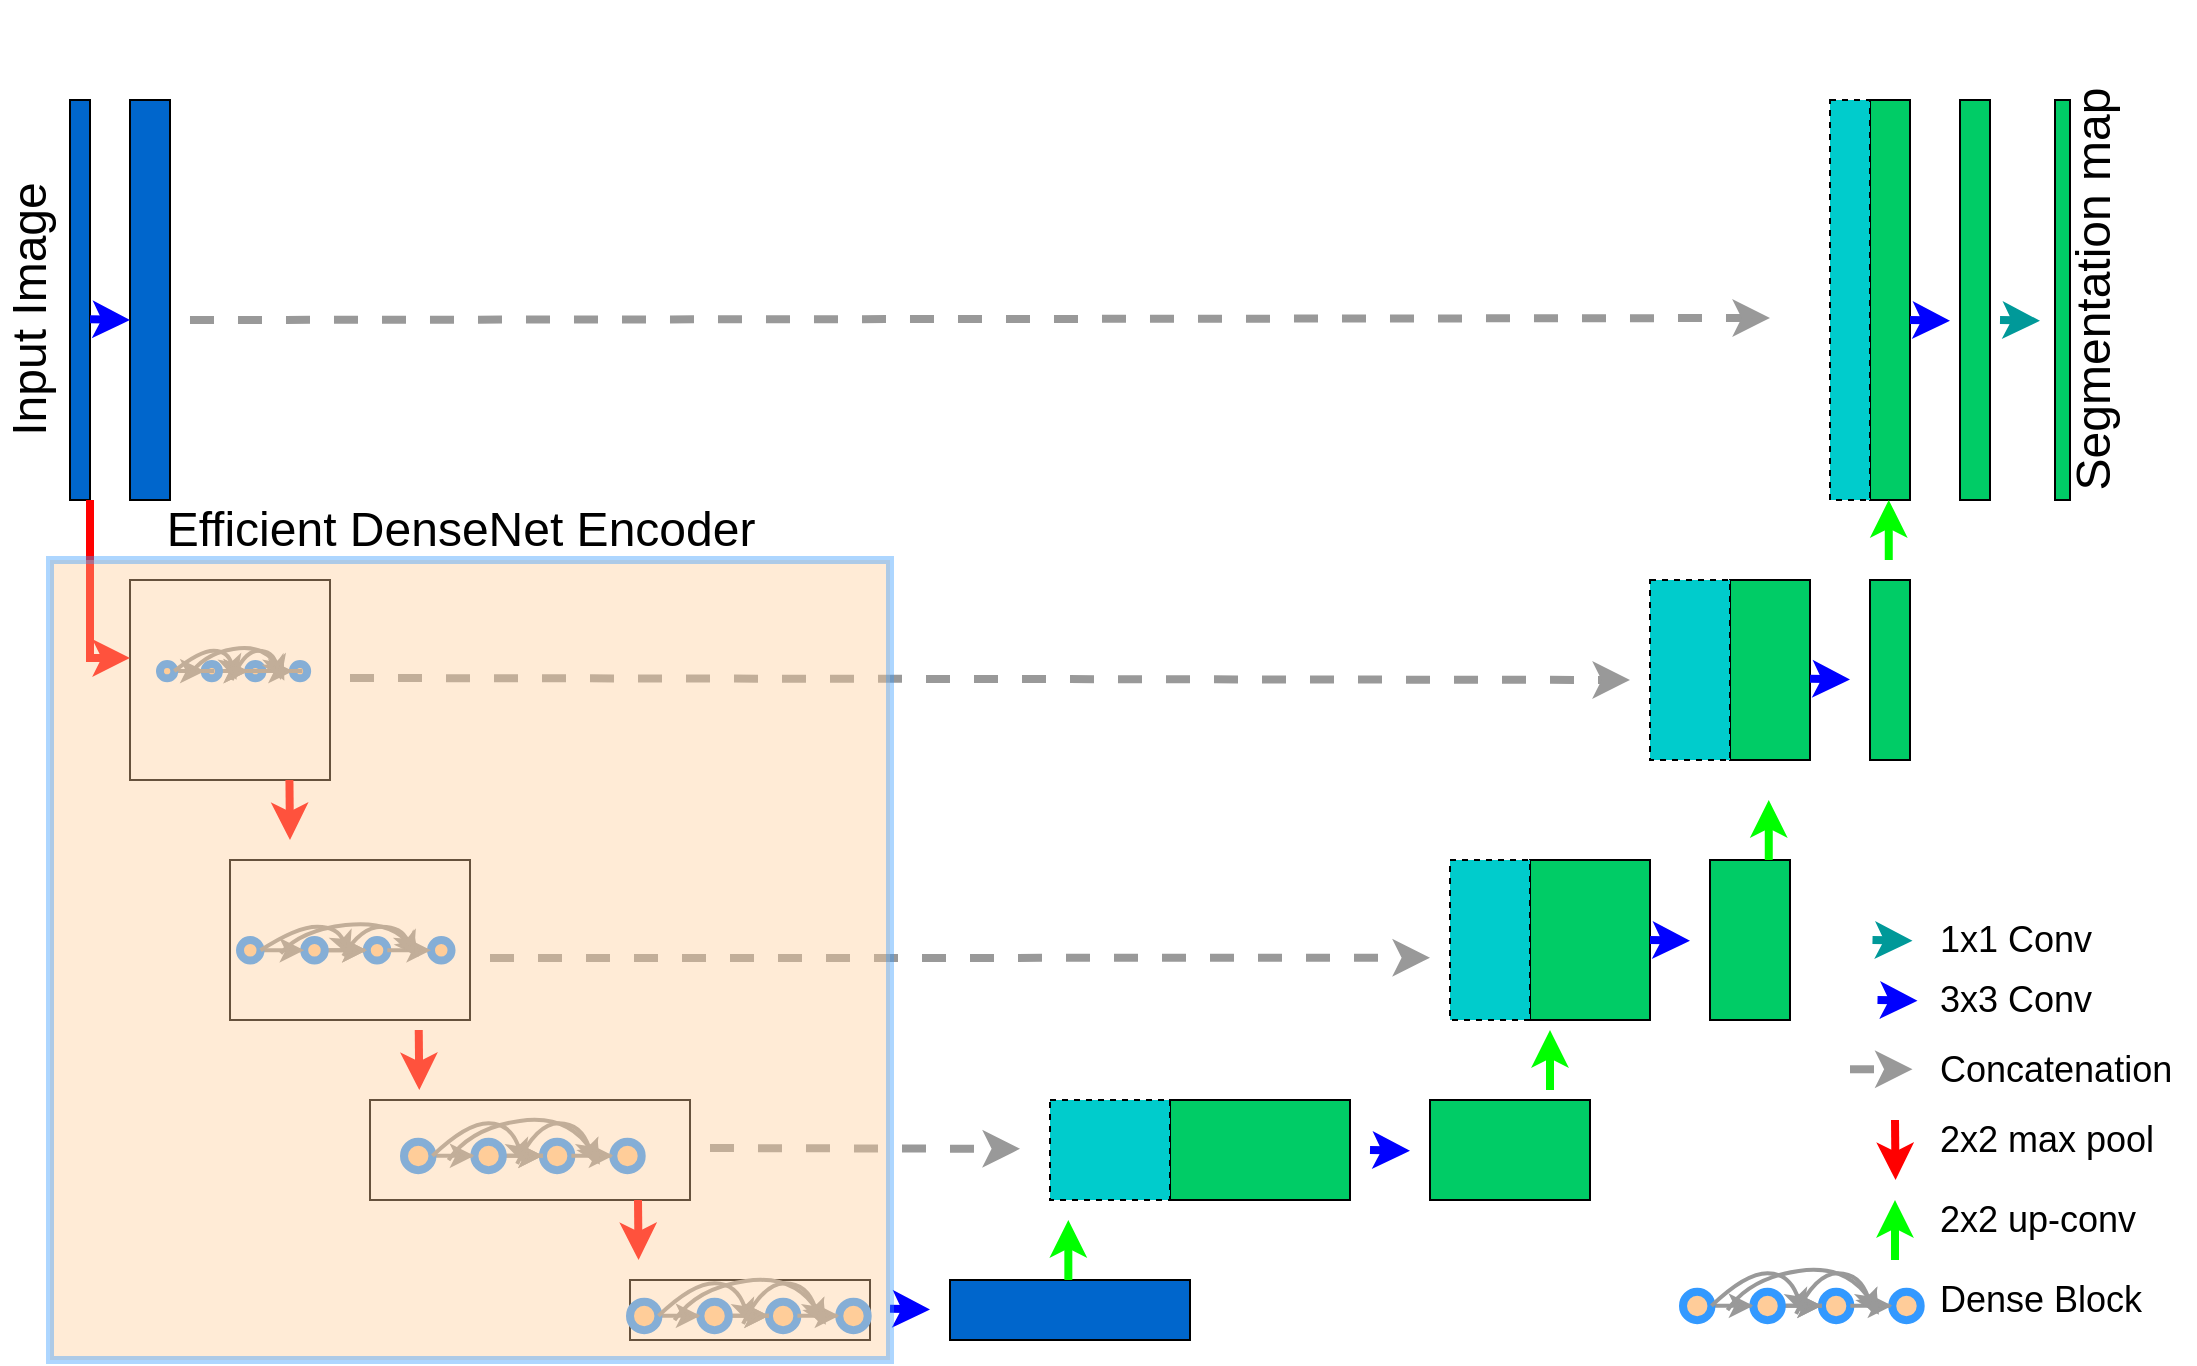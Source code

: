 <mxfile version="20.2.5" type="github"><diagram id="FYNhYHmv1s_CumY7zgUR" name="Page-1"><mxGraphModel dx="1022" dy="616" grid="1" gridSize="10" guides="1" tooltips="1" connect="1" arrows="1" fold="1" page="1" pageScale="1" pageWidth="850" pageHeight="1100" math="0" shadow="0"><root><mxCell id="0"/><mxCell id="1" parent="0"/><mxCell id="4mGMMcV-dmcy6XdPtMPO-14" value="" style="group" parent="1" vertex="1" connectable="0"><mxGeometry x="105" y="100" width="1097.5" height="680" as="geometry"/></mxCell><mxCell id="ulKWUaOaeuFDGbGcjOlc-2" value="" style="verticalLabelPosition=bottom;verticalAlign=top;html=1;shape=mxgraph.basic.rect;fillColor2=none;strokeWidth=1;size=20;indent=5;fillColor=#0066CC;" parent="4mGMMcV-dmcy6XdPtMPO-14" vertex="1"><mxGeometry x="35" y="50" width="10" height="200" as="geometry"/></mxCell><mxCell id="ulKWUaOaeuFDGbGcjOlc-3" value="" style="verticalLabelPosition=bottom;verticalAlign=top;html=1;shape=mxgraph.basic.rect;fillColor2=none;strokeWidth=1;size=20;indent=5;fillColor=#0066CC;" parent="4mGMMcV-dmcy6XdPtMPO-14" vertex="1"><mxGeometry x="65" y="50" width="20" height="200" as="geometry"/></mxCell><mxCell id="ulKWUaOaeuFDGbGcjOlc-5" value="" style="verticalLabelPosition=bottom;verticalAlign=top;html=1;shape=mxgraph.basic.rect;fillColor2=none;strokeWidth=1;size=20;indent=5;fillColor=none;" parent="4mGMMcV-dmcy6XdPtMPO-14" vertex="1"><mxGeometry x="65" y="290" width="100" height="100" as="geometry"/></mxCell><mxCell id="ulKWUaOaeuFDGbGcjOlc-7" value="" style="verticalLabelPosition=bottom;verticalAlign=top;html=1;shape=mxgraph.basic.rect;fillColor2=none;strokeWidth=1;size=20;indent=5;fillColor=none;" parent="4mGMMcV-dmcy6XdPtMPO-14" vertex="1"><mxGeometry x="115" y="430" width="120" height="80" as="geometry"/></mxCell><mxCell id="ulKWUaOaeuFDGbGcjOlc-10" value="" style="verticalLabelPosition=bottom;verticalAlign=top;html=1;shape=mxgraph.basic.rect;fillColor2=none;strokeWidth=1;size=20;indent=5;fillColor=none;" parent="4mGMMcV-dmcy6XdPtMPO-14" vertex="1"><mxGeometry x="185" y="550" width="160" height="50" as="geometry"/></mxCell><mxCell id="ulKWUaOaeuFDGbGcjOlc-14" value="" style="verticalLabelPosition=bottom;verticalAlign=top;html=1;shape=mxgraph.basic.rect;fillColor2=none;strokeWidth=1;size=20;indent=5;fillColor=none;" parent="4mGMMcV-dmcy6XdPtMPO-14" vertex="1"><mxGeometry x="315" y="640" width="120" height="30" as="geometry"/></mxCell><mxCell id="ulKWUaOaeuFDGbGcjOlc-15" value="" style="verticalLabelPosition=bottom;verticalAlign=top;html=1;shape=mxgraph.basic.rect;fillColor2=none;strokeWidth=1;size=20;indent=5;fillColor=#0066CC;" parent="4mGMMcV-dmcy6XdPtMPO-14" vertex="1"><mxGeometry x="475" y="640" width="120" height="30" as="geometry"/></mxCell><mxCell id="ulKWUaOaeuFDGbGcjOlc-16" value="" style="verticalLabelPosition=bottom;verticalAlign=top;html=1;shape=mxgraph.basic.rect;fillColor2=none;strokeWidth=1;size=20;indent=5;fillColor=#00CC66;" parent="4mGMMcV-dmcy6XdPtMPO-14" vertex="1"><mxGeometry x="585" y="550" width="90" height="50" as="geometry"/></mxCell><mxCell id="ulKWUaOaeuFDGbGcjOlc-17" value="" style="verticalLabelPosition=bottom;verticalAlign=top;html=1;shape=mxgraph.basic.rect;fillColor2=none;strokeWidth=1;size=20;indent=5;fillColor=#00CC66;" parent="4mGMMcV-dmcy6XdPtMPO-14" vertex="1"><mxGeometry x="715" y="550" width="80" height="50" as="geometry"/></mxCell><mxCell id="ulKWUaOaeuFDGbGcjOlc-18" value="" style="verticalLabelPosition=bottom;verticalAlign=top;html=1;shape=mxgraph.basic.rect;fillColor2=none;strokeWidth=1;size=20;indent=5;fillColor=#00CCCC;dashed=1;" parent="4mGMMcV-dmcy6XdPtMPO-14" vertex="1"><mxGeometry x="525" y="550" width="60" height="50" as="geometry"/></mxCell><mxCell id="ulKWUaOaeuFDGbGcjOlc-20" value="" style="verticalLabelPosition=bottom;verticalAlign=top;html=1;shape=mxgraph.basic.rect;fillColor2=none;strokeWidth=1;size=20;indent=5;fillColor=#00CC66;" parent="4mGMMcV-dmcy6XdPtMPO-14" vertex="1"><mxGeometry x="765" y="430" width="60" height="80" as="geometry"/></mxCell><mxCell id="ulKWUaOaeuFDGbGcjOlc-22" value="" style="verticalLabelPosition=bottom;verticalAlign=top;html=1;shape=mxgraph.basic.rect;fillColor2=none;strokeWidth=1;size=20;indent=5;fillColor=#00CC66;" parent="4mGMMcV-dmcy6XdPtMPO-14" vertex="1"><mxGeometry x="855" y="430" width="40" height="80" as="geometry"/></mxCell><mxCell id="ulKWUaOaeuFDGbGcjOlc-23" value="" style="verticalLabelPosition=bottom;verticalAlign=top;html=1;shape=mxgraph.basic.rect;fillColor2=none;strokeWidth=1;size=20;indent=5;fillColor=#00CCCC;dashed=1;" parent="4mGMMcV-dmcy6XdPtMPO-14" vertex="1"><mxGeometry x="725" y="430" width="40" height="80" as="geometry"/></mxCell><mxCell id="ulKWUaOaeuFDGbGcjOlc-24" value="" style="verticalLabelPosition=bottom;verticalAlign=top;html=1;shape=mxgraph.basic.rect;fillColor2=none;strokeWidth=1;size=20;indent=5;fillColor=#00CC66;" parent="4mGMMcV-dmcy6XdPtMPO-14" vertex="1"><mxGeometry x="865" y="290" width="40" height="90" as="geometry"/></mxCell><mxCell id="ulKWUaOaeuFDGbGcjOlc-26" value="" style="verticalLabelPosition=bottom;verticalAlign=top;html=1;shape=mxgraph.basic.rect;fillColor2=none;strokeWidth=1;size=20;indent=5;fillColor=#00CCCC;dashed=1;" parent="4mGMMcV-dmcy6XdPtMPO-14" vertex="1"><mxGeometry x="825" y="290" width="40" height="90" as="geometry"/></mxCell><mxCell id="ulKWUaOaeuFDGbGcjOlc-27" value="" style="verticalLabelPosition=bottom;verticalAlign=top;html=1;shape=mxgraph.basic.rect;fillColor2=none;strokeWidth=1;size=20;indent=5;fillColor=#00CC66;" parent="4mGMMcV-dmcy6XdPtMPO-14" vertex="1"><mxGeometry x="935" y="290" width="20" height="90" as="geometry"/></mxCell><mxCell id="ulKWUaOaeuFDGbGcjOlc-28" value="" style="verticalLabelPosition=bottom;verticalAlign=top;html=1;shape=mxgraph.basic.rect;fillColor2=none;strokeWidth=1;size=20;indent=5;fillColor=#00CC66;" parent="4mGMMcV-dmcy6XdPtMPO-14" vertex="1"><mxGeometry x="935" y="50" width="20" height="200" as="geometry"/></mxCell><mxCell id="ulKWUaOaeuFDGbGcjOlc-29" value="" style="verticalLabelPosition=bottom;verticalAlign=top;html=1;shape=mxgraph.basic.rect;fillColor2=none;strokeWidth=1;size=20;indent=5;fillColor=#00CC66;" parent="4mGMMcV-dmcy6XdPtMPO-14" vertex="1"><mxGeometry x="980" y="50" width="15" height="200" as="geometry"/></mxCell><mxCell id="ulKWUaOaeuFDGbGcjOlc-30" value="" style="verticalLabelPosition=bottom;verticalAlign=top;html=1;shape=mxgraph.basic.rect;fillColor2=none;strokeWidth=1;size=20;indent=5;fillColor=#00CCCC;dashed=1;" parent="4mGMMcV-dmcy6XdPtMPO-14" vertex="1"><mxGeometry x="915" y="50" width="20" height="200" as="geometry"/></mxCell><mxCell id="ulKWUaOaeuFDGbGcjOlc-40" value="" style="endArrow=classic;html=1;rounded=0;strokeWidth=4;strokeColor=#999999;dashed=1;" parent="4mGMMcV-dmcy6XdPtMPO-14" edge="1"><mxGeometry width="50" height="50" relative="1" as="geometry"><mxPoint x="355" y="574" as="sourcePoint"/><mxPoint x="510" y="574.44" as="targetPoint"/></mxGeometry></mxCell><mxCell id="ulKWUaOaeuFDGbGcjOlc-41" value="" style="endArrow=classic;html=1;rounded=0;strokeWidth=4;strokeColor=#999999;dashed=1;" parent="4mGMMcV-dmcy6XdPtMPO-14" edge="1"><mxGeometry width="50" height="50" relative="1" as="geometry"><mxPoint x="245" y="479" as="sourcePoint"/><mxPoint x="715" y="478.89" as="targetPoint"/></mxGeometry></mxCell><mxCell id="ulKWUaOaeuFDGbGcjOlc-42" value="" style="endArrow=classic;html=1;rounded=0;strokeWidth=4;strokeColor=#999999;dashed=1;startArrow=none;" parent="4mGMMcV-dmcy6XdPtMPO-14" edge="1"><mxGeometry width="50" height="50" relative="1" as="geometry"><mxPoint x="175" y="339" as="sourcePoint"/><mxPoint x="815" y="340" as="targetPoint"/></mxGeometry></mxCell><mxCell id="ulKWUaOaeuFDGbGcjOlc-43" value="" style="endArrow=classic;html=1;rounded=0;strokeWidth=4;strokeColor=#999999;dashed=1;startArrow=none;" parent="4mGMMcV-dmcy6XdPtMPO-14" edge="1"><mxGeometry width="50" height="50" relative="1" as="geometry"><mxPoint x="95" y="160" as="sourcePoint"/><mxPoint x="885" y="159" as="targetPoint"/></mxGeometry></mxCell><mxCell id="ulKWUaOaeuFDGbGcjOlc-53" value="" style="endArrow=classic;html=1;rounded=0;strokeColor=#0000FF;strokeWidth=4;" parent="4mGMMcV-dmcy6XdPtMPO-14" edge="1"><mxGeometry width="50" height="50" relative="1" as="geometry"><mxPoint x="45" y="159.58" as="sourcePoint"/><mxPoint x="65" y="160.0" as="targetPoint"/></mxGeometry></mxCell><mxCell id="ulKWUaOaeuFDGbGcjOlc-56" value="" style="endArrow=classic;html=1;rounded=0;strokeColor=#0000FF;strokeWidth=4;" parent="4mGMMcV-dmcy6XdPtMPO-14" edge="1"><mxGeometry width="50" height="50" relative="1" as="geometry"><mxPoint x="445" y="654.38" as="sourcePoint"/><mxPoint x="465" y="654.8" as="targetPoint"/></mxGeometry></mxCell><mxCell id="ulKWUaOaeuFDGbGcjOlc-57" value="" style="endArrow=classic;html=1;rounded=0;strokeColor=#0000FF;strokeWidth=4;" parent="4mGMMcV-dmcy6XdPtMPO-14" edge="1"><mxGeometry width="50" height="50" relative="1" as="geometry"><mxPoint x="685.0" y="575.0" as="sourcePoint"/><mxPoint x="705.0" y="575.42" as="targetPoint"/></mxGeometry></mxCell><mxCell id="ulKWUaOaeuFDGbGcjOlc-61" value="" style="endArrow=classic;html=1;rounded=0;strokeColor=#0000FF;strokeWidth=4;" parent="4mGMMcV-dmcy6XdPtMPO-14" edge="1"><mxGeometry width="50" height="50" relative="1" as="geometry"><mxPoint x="825" y="470" as="sourcePoint"/><mxPoint x="845" y="470.42" as="targetPoint"/></mxGeometry></mxCell><mxCell id="ulKWUaOaeuFDGbGcjOlc-63" value="" style="endArrow=classic;html=1;rounded=0;strokeColor=#0000FF;strokeWidth=4;" parent="4mGMMcV-dmcy6XdPtMPO-14" edge="1"><mxGeometry width="50" height="50" relative="1" as="geometry"><mxPoint x="905" y="339.38" as="sourcePoint"/><mxPoint x="925" y="339.8" as="targetPoint"/></mxGeometry></mxCell><mxCell id="ulKWUaOaeuFDGbGcjOlc-64" value="" style="endArrow=classic;html=1;rounded=0;strokeColor=#0000FF;strokeWidth=4;" parent="4mGMMcV-dmcy6XdPtMPO-14" edge="1"><mxGeometry width="50" height="50" relative="1" as="geometry"><mxPoint x="955" y="160" as="sourcePoint"/><mxPoint x="975" y="160.42" as="targetPoint"/></mxGeometry></mxCell><mxCell id="ulKWUaOaeuFDGbGcjOlc-66" value="" style="endArrow=classic;html=1;rounded=0;strokeColor=#009999;strokeWidth=4;" parent="4mGMMcV-dmcy6XdPtMPO-14" edge="1"><mxGeometry width="50" height="50" relative="1" as="geometry"><mxPoint x="1000" y="160" as="sourcePoint"/><mxPoint x="1020" y="160.42" as="targetPoint"/></mxGeometry></mxCell><mxCell id="ulKWUaOaeuFDGbGcjOlc-68" value="" style="endArrow=classic;html=1;rounded=0;strokeColor=#FF0000;strokeWidth=4;" parent="4mGMMcV-dmcy6XdPtMPO-14" edge="1"><mxGeometry width="50" height="50" relative="1" as="geometry"><mxPoint x="45" y="250" as="sourcePoint"/><mxPoint x="65" y="329" as="targetPoint"/><Array as="points"><mxPoint x="45" y="329"/></Array></mxGeometry></mxCell><mxCell id="ulKWUaOaeuFDGbGcjOlc-69" value="" style="endArrow=classic;html=1;rounded=0;strokeColor=#FF0000;strokeWidth=4;" parent="4mGMMcV-dmcy6XdPtMPO-14" edge="1"><mxGeometry width="50" height="50" relative="1" as="geometry"><mxPoint x="144.72" y="390" as="sourcePoint"/><mxPoint x="145" y="420" as="targetPoint"/></mxGeometry></mxCell><mxCell id="ulKWUaOaeuFDGbGcjOlc-70" value="" style="endArrow=classic;html=1;rounded=0;strokeColor=#FF0000;strokeWidth=4;" parent="4mGMMcV-dmcy6XdPtMPO-14" edge="1"><mxGeometry width="50" height="50" relative="1" as="geometry"><mxPoint x="209.37" y="515" as="sourcePoint"/><mxPoint x="209.65" y="545" as="targetPoint"/></mxGeometry></mxCell><mxCell id="ulKWUaOaeuFDGbGcjOlc-71" value="" style="endArrow=classic;html=1;rounded=0;strokeColor=#00FF00;strokeWidth=4;" parent="4mGMMcV-dmcy6XdPtMPO-14" edge="1"><mxGeometry width="50" height="50" relative="1" as="geometry"><mxPoint x="775" y="545" as="sourcePoint"/><mxPoint x="775" y="515" as="targetPoint"/></mxGeometry></mxCell><mxCell id="ulKWUaOaeuFDGbGcjOlc-72" value="" style="endArrow=classic;html=1;rounded=0;strokeColor=#00FF00;strokeWidth=4;" parent="4mGMMcV-dmcy6XdPtMPO-14" edge="1"><mxGeometry width="50" height="50" relative="1" as="geometry"><mxPoint x="884.38" y="430" as="sourcePoint"/><mxPoint x="884.38" y="400" as="targetPoint"/></mxGeometry></mxCell><mxCell id="ulKWUaOaeuFDGbGcjOlc-73" value="" style="endArrow=classic;html=1;rounded=0;strokeColor=#00FF00;strokeWidth=4;" parent="4mGMMcV-dmcy6XdPtMPO-14" edge="1"><mxGeometry width="50" height="50" relative="1" as="geometry"><mxPoint x="944.38" y="280" as="sourcePoint"/><mxPoint x="944.38" y="250" as="targetPoint"/></mxGeometry></mxCell><mxCell id="ulKWUaOaeuFDGbGcjOlc-81" value="" style="endArrow=classic;html=1;rounded=0;strokeColor=#FF0000;strokeWidth=4;" parent="4mGMMcV-dmcy6XdPtMPO-14" edge="1"><mxGeometry width="50" height="50" relative="1" as="geometry"><mxPoint x="319.0" y="600" as="sourcePoint"/><mxPoint x="319.28" y="630" as="targetPoint"/></mxGeometry></mxCell><mxCell id="ulKWUaOaeuFDGbGcjOlc-82" value="" style="endArrow=classic;html=1;rounded=0;strokeColor=#00FF00;strokeWidth=4;" parent="4mGMMcV-dmcy6XdPtMPO-14" edge="1"><mxGeometry width="50" height="50" relative="1" as="geometry"><mxPoint x="534.17" y="640" as="sourcePoint"/><mxPoint x="534.17" y="610" as="targetPoint"/></mxGeometry></mxCell><mxCell id="ulKWUaOaeuFDGbGcjOlc-85" value="" style="endArrow=classic;html=1;rounded=0;strokeColor=#FF0000;strokeWidth=4;" parent="4mGMMcV-dmcy6XdPtMPO-14" edge="1"><mxGeometry width="50" height="50" relative="1" as="geometry"><mxPoint x="947.5" y="560" as="sourcePoint"/><mxPoint x="947.78" y="590" as="targetPoint"/></mxGeometry></mxCell><mxCell id="ulKWUaOaeuFDGbGcjOlc-86" value="" style="endArrow=classic;html=1;rounded=0;strokeColor=#00FF00;strokeWidth=4;" parent="4mGMMcV-dmcy6XdPtMPO-14" edge="1"><mxGeometry width="50" height="50" relative="1" as="geometry"><mxPoint x="947.5" y="630" as="sourcePoint"/><mxPoint x="947.5" y="600" as="targetPoint"/></mxGeometry></mxCell><mxCell id="ulKWUaOaeuFDGbGcjOlc-90" value="2x2 max pool" style="text;html=1;resizable=0;autosize=1;align=left;verticalAlign=middle;points=[];fillColor=none;strokeColor=none;rounded=0;dashed=1;fontSize=18;" parent="4mGMMcV-dmcy6XdPtMPO-14" vertex="1"><mxGeometry x="967.5" y="555" width="120" height="30" as="geometry"/></mxCell><mxCell id="ulKWUaOaeuFDGbGcjOlc-91" value="2x2 up-conv" style="text;html=1;resizable=0;autosize=1;align=left;verticalAlign=middle;points=[];fillColor=none;strokeColor=none;rounded=0;dashed=1;fontSize=18;" parent="4mGMMcV-dmcy6XdPtMPO-14" vertex="1"><mxGeometry x="967.5" y="595" width="110" height="30" as="geometry"/></mxCell><mxCell id="ulKWUaOaeuFDGbGcjOlc-92" value="Dense Block" style="text;html=1;resizable=0;autosize=1;align=left;verticalAlign=middle;points=[];fillColor=none;strokeColor=none;rounded=0;dashed=1;fontSize=18;" parent="4mGMMcV-dmcy6XdPtMPO-14" vertex="1"><mxGeometry x="967.5" y="635" width="120" height="30" as="geometry"/></mxCell><mxCell id="BSFl4g9KpCTnuzUvrlPb-4" value="" style="verticalLabelPosition=bottom;verticalAlign=top;html=1;shape=mxgraph.basic.rect;fillColor2=none;strokeWidth=1;size=20;indent=5;fillColor=#00CC66;" parent="4mGMMcV-dmcy6XdPtMPO-14" vertex="1"><mxGeometry x="1027.5" y="50" width="7.5" height="200" as="geometry"/></mxCell><mxCell id="BSFl4g9KpCTnuzUvrlPb-20" value="" style="endArrow=classic;html=1;rounded=0;strokeWidth=4;strokeColor=#999999;dashed=1;" parent="4mGMMcV-dmcy6XdPtMPO-14" edge="1"><mxGeometry width="50" height="50" relative="1" as="geometry"><mxPoint x="925" y="534.64" as="sourcePoint"/><mxPoint x="956.25" y="534.64" as="targetPoint"/></mxGeometry></mxCell><mxCell id="BSFl4g9KpCTnuzUvrlPb-21" value="Concatenation" style="text;html=1;resizable=0;autosize=1;align=left;verticalAlign=middle;points=[];fillColor=none;strokeColor=none;rounded=0;dashed=1;fontSize=18;" parent="4mGMMcV-dmcy6XdPtMPO-14" vertex="1"><mxGeometry x="967.5" y="520" width="130" height="30" as="geometry"/></mxCell><mxCell id="4mGMMcV-dmcy6XdPtMPO-5" value="&lt;font color=&quot;#000000&quot;&gt;Efficient DenseNet Encoder&lt;/font&gt;" style="text;html=1;align=center;verticalAlign=middle;resizable=0;points=[];autosize=1;strokeColor=none;fillColor=none;fontSize=24;fontColor=#FFFFFF;" parent="4mGMMcV-dmcy6XdPtMPO-14" vertex="1"><mxGeometry x="75" y="250" width="310" height="30" as="geometry"/></mxCell><mxCell id="4mGMMcV-dmcy6XdPtMPO-6" value="&lt;font color=&quot;#000000&quot;&gt;Input Image&lt;/font&gt;" style="text;html=1;align=center;verticalAlign=middle;resizable=0;points=[];autosize=1;strokeColor=none;fillColor=none;fontSize=24;fontColor=#FFFFFF;rotation=-90;" parent="4mGMMcV-dmcy6XdPtMPO-14" vertex="1"><mxGeometry x="-55" y="140" width="140" height="30" as="geometry"/></mxCell><mxCell id="4mGMMcV-dmcy6XdPtMPO-8" value="&lt;font color=&quot;#000000&quot;&gt;Segmentation map&lt;/font&gt;" style="text;html=1;align=center;verticalAlign=middle;resizable=0;points=[];autosize=1;strokeColor=none;fillColor=none;fontSize=24;fontColor=#FFFFFF;rotation=-90;" parent="4mGMMcV-dmcy6XdPtMPO-14" vertex="1"><mxGeometry x="936.99" y="130" width="220" height="30" as="geometry"/></mxCell><mxCell id="4mGMMcV-dmcy6XdPtMPO-10" value="" style="endArrow=classic;html=1;rounded=0;strokeColor=#0000FF;strokeWidth=4;" parent="4mGMMcV-dmcy6XdPtMPO-14" edge="1"><mxGeometry width="50" height="50" relative="1" as="geometry"><mxPoint x="938.75" y="500" as="sourcePoint"/><mxPoint x="958.75" y="500.42" as="targetPoint"/></mxGeometry></mxCell><mxCell id="4mGMMcV-dmcy6XdPtMPO-11" value="" style="endArrow=classic;html=1;rounded=0;strokeColor=#009999;strokeWidth=4;" parent="4mGMMcV-dmcy6XdPtMPO-14" edge="1"><mxGeometry width="50" height="50" relative="1" as="geometry"><mxPoint x="936.25" y="470" as="sourcePoint"/><mxPoint x="956.25" y="470.42" as="targetPoint"/></mxGeometry></mxCell><mxCell id="4mGMMcV-dmcy6XdPtMPO-12" value="3x3 Conv" style="text;html=1;resizable=0;autosize=1;align=left;verticalAlign=middle;points=[];fillColor=none;strokeColor=none;rounded=0;dashed=1;fontSize=18;" parent="4mGMMcV-dmcy6XdPtMPO-14" vertex="1"><mxGeometry x="967.5" y="485" width="90" height="30" as="geometry"/></mxCell><mxCell id="4mGMMcV-dmcy6XdPtMPO-13" value="1x1 Conv" style="text;html=1;resizable=0;autosize=1;align=left;verticalAlign=middle;points=[];fillColor=none;strokeColor=none;rounded=0;dashed=1;fontSize=18;" parent="4mGMMcV-dmcy6XdPtMPO-14" vertex="1"><mxGeometry x="967.5" y="455" width="90" height="30" as="geometry"/></mxCell><mxCell id="4mGMMcV-dmcy6XdPtMPO-32" value="" style="group" parent="4mGMMcV-dmcy6XdPtMPO-14" vertex="1" connectable="0"><mxGeometry x="315" y="637" width="126" height="36" as="geometry"/></mxCell><mxCell id="4mGMMcV-dmcy6XdPtMPO-33" value="" style="ellipse;whiteSpace=wrap;html=1;aspect=fixed;fontSize=24;fontColor=#000000;strokeColor=#3399FF;strokeWidth=4;fillColor=#FFCC99;" parent="4mGMMcV-dmcy6XdPtMPO-32" vertex="1"><mxGeometry x="69.456" y="13.846" width="14.219" height="14.219" as="geometry"/></mxCell><mxCell id="4mGMMcV-dmcy6XdPtMPO-34" value="" style="ellipse;whiteSpace=wrap;html=1;aspect=fixed;fontSize=24;fontColor=#000000;strokeColor=#3399FF;strokeWidth=4;fillColor=#FFCC99;" parent="4mGMMcV-dmcy6XdPtMPO-32" vertex="1"><mxGeometry x="104.629" y="13.846" width="14.219" height="14.219" as="geometry"/></mxCell><mxCell id="4mGMMcV-dmcy6XdPtMPO-35" value="" style="edgeStyle=orthogonalEdgeStyle;rounded=0;orthogonalLoop=1;jettySize=auto;html=1;fontSize=24;fontColor=#000000;strokeColor=#999999;strokeWidth=2;" parent="4mGMMcV-dmcy6XdPtMPO-32" source="4mGMMcV-dmcy6XdPtMPO-33" target="4mGMMcV-dmcy6XdPtMPO-34" edge="1"><mxGeometry relative="1" as="geometry"/></mxCell><mxCell id="4mGMMcV-dmcy6XdPtMPO-36" value="" style="edgeStyle=orthogonalEdgeStyle;rounded=0;orthogonalLoop=1;jettySize=auto;html=1;fontSize=24;fontColor=#000000;strokeColor=#999999;strokeWidth=2;" parent="4mGMMcV-dmcy6XdPtMPO-32" source="4mGMMcV-dmcy6XdPtMPO-38" target="4mGMMcV-dmcy6XdPtMPO-33" edge="1"><mxGeometry relative="1" as="geometry"/></mxCell><mxCell id="4mGMMcV-dmcy6XdPtMPO-37" value="" style="edgeStyle=orthogonalEdgeStyle;rounded=0;orthogonalLoop=1;jettySize=auto;html=1;fontSize=24;fontColor=#000000;strokeColor=#999999;strokeWidth=2;" parent="4mGMMcV-dmcy6XdPtMPO-32" source="4mGMMcV-dmcy6XdPtMPO-38" target="4mGMMcV-dmcy6XdPtMPO-33" edge="1"><mxGeometry relative="1" as="geometry"/></mxCell><mxCell id="4mGMMcV-dmcy6XdPtMPO-38" value="" style="ellipse;whiteSpace=wrap;html=1;aspect=fixed;fontSize=24;fontColor=#000000;strokeColor=#3399FF;strokeWidth=4;fillColor=#FFCC99;" parent="4mGMMcV-dmcy6XdPtMPO-32" vertex="1"><mxGeometry x="35.173" y="13.846" width="14.219" height="14.219" as="geometry"/></mxCell><mxCell id="4mGMMcV-dmcy6XdPtMPO-39" value="" style="edgeStyle=orthogonalEdgeStyle;rounded=0;orthogonalLoop=1;jettySize=auto;html=1;fontSize=24;fontColor=#000000;strokeColor=#999999;strokeWidth=2;" parent="4mGMMcV-dmcy6XdPtMPO-32" source="4mGMMcV-dmcy6XdPtMPO-40" target="4mGMMcV-dmcy6XdPtMPO-38" edge="1"><mxGeometry relative="1" as="geometry"/></mxCell><mxCell id="4mGMMcV-dmcy6XdPtMPO-40" value="" style="ellipse;whiteSpace=wrap;html=1;aspect=fixed;fontSize=24;fontColor=#000000;strokeColor=#3399FF;strokeWidth=4;fillColor=#FFCC99;" parent="4mGMMcV-dmcy6XdPtMPO-32" vertex="1"><mxGeometry y="13.846" width="14.219" height="14.219" as="geometry"/></mxCell><mxCell id="4mGMMcV-dmcy6XdPtMPO-41" value="" style="curved=1;endArrow=classic;html=1;rounded=0;fontSize=24;fontColor=#000000;strokeColor=#999999;strokeWidth=2;exitX=1;exitY=0.5;exitDx=0;exitDy=0;" parent="4mGMMcV-dmcy6XdPtMPO-32" source="4mGMMcV-dmcy6XdPtMPO-40" edge="1"><mxGeometry width="50" height="50" relative="1" as="geometry"><mxPoint x="73.463" y="4.615" as="sourcePoint"/><mxPoint x="60.106" y="24.923" as="targetPoint"/><Array as="points"><mxPoint x="31.166" y="4.615"/><mxPoint x="53.428" y="4.615"/></Array></mxGeometry></mxCell><mxCell id="4mGMMcV-dmcy6XdPtMPO-42" value="" style="curved=1;endArrow=classic;html=1;rounded=0;fontSize=24;fontColor=#000000;strokeColor=#999999;strokeWidth=2;" parent="4mGMMcV-dmcy6XdPtMPO-32" edge="1"><mxGeometry width="50" height="50" relative="1" as="geometry"><mxPoint x="22.261" y="23.077" as="sourcePoint"/><mxPoint x="97.951" y="25.385" as="targetPoint"/><Array as="points"><mxPoint x="33.392" y="6.923"/><mxPoint x="82.367"/></Array></mxGeometry></mxCell><mxCell id="4mGMMcV-dmcy6XdPtMPO-43" value="" style="curved=1;endArrow=classic;html=1;rounded=0;fontSize=24;fontColor=#000000;strokeColor=#999999;strokeWidth=2;exitX=1;exitY=0.5;exitDx=0;exitDy=0;" parent="4mGMMcV-dmcy6XdPtMPO-32" edge="1"><mxGeometry width="50" height="50" relative="1" as="geometry"><mxPoint x="56.544" y="24.923" as="sourcePoint"/><mxPoint x="95.279" y="24.923" as="targetPoint"/><Array as="points"><mxPoint x="66.339" y="4.615"/><mxPoint x="88.601" y="4.615"/></Array></mxGeometry></mxCell><mxCell id="4mGMMcV-dmcy6XdPtMPO-44" value="" style="group" parent="4mGMMcV-dmcy6XdPtMPO-14" vertex="1" connectable="0"><mxGeometry x="202" y="557" width="126" height="36" as="geometry"/></mxCell><mxCell id="4mGMMcV-dmcy6XdPtMPO-45" value="" style="ellipse;whiteSpace=wrap;html=1;aspect=fixed;fontSize=24;fontColor=#000000;strokeColor=#3399FF;strokeWidth=4;fillColor=#FFCC99;" parent="4mGMMcV-dmcy6XdPtMPO-44" vertex="1"><mxGeometry x="69.456" y="13.846" width="14.219" height="14.219" as="geometry"/></mxCell><mxCell id="4mGMMcV-dmcy6XdPtMPO-46" value="" style="ellipse;whiteSpace=wrap;html=1;aspect=fixed;fontSize=24;fontColor=#000000;strokeColor=#3399FF;strokeWidth=4;fillColor=#FFCC99;" parent="4mGMMcV-dmcy6XdPtMPO-44" vertex="1"><mxGeometry x="104.629" y="13.846" width="14.219" height="14.219" as="geometry"/></mxCell><mxCell id="4mGMMcV-dmcy6XdPtMPO-47" value="" style="edgeStyle=orthogonalEdgeStyle;rounded=0;orthogonalLoop=1;jettySize=auto;html=1;fontSize=24;fontColor=#000000;strokeColor=#999999;strokeWidth=2;" parent="4mGMMcV-dmcy6XdPtMPO-44" source="4mGMMcV-dmcy6XdPtMPO-45" target="4mGMMcV-dmcy6XdPtMPO-46" edge="1"><mxGeometry relative="1" as="geometry"/></mxCell><mxCell id="4mGMMcV-dmcy6XdPtMPO-48" value="" style="edgeStyle=orthogonalEdgeStyle;rounded=0;orthogonalLoop=1;jettySize=auto;html=1;fontSize=24;fontColor=#000000;strokeColor=#999999;strokeWidth=2;" parent="4mGMMcV-dmcy6XdPtMPO-44" source="4mGMMcV-dmcy6XdPtMPO-50" target="4mGMMcV-dmcy6XdPtMPO-45" edge="1"><mxGeometry relative="1" as="geometry"/></mxCell><mxCell id="4mGMMcV-dmcy6XdPtMPO-49" value="" style="edgeStyle=orthogonalEdgeStyle;rounded=0;orthogonalLoop=1;jettySize=auto;html=1;fontSize=24;fontColor=#000000;strokeColor=#999999;strokeWidth=2;" parent="4mGMMcV-dmcy6XdPtMPO-44" source="4mGMMcV-dmcy6XdPtMPO-50" target="4mGMMcV-dmcy6XdPtMPO-45" edge="1"><mxGeometry relative="1" as="geometry"/></mxCell><mxCell id="4mGMMcV-dmcy6XdPtMPO-50" value="" style="ellipse;whiteSpace=wrap;html=1;aspect=fixed;fontSize=24;fontColor=#000000;strokeColor=#3399FF;strokeWidth=4;fillColor=#FFCC99;" parent="4mGMMcV-dmcy6XdPtMPO-44" vertex="1"><mxGeometry x="35.173" y="13.846" width="14.219" height="14.219" as="geometry"/></mxCell><mxCell id="4mGMMcV-dmcy6XdPtMPO-51" value="" style="edgeStyle=orthogonalEdgeStyle;rounded=0;orthogonalLoop=1;jettySize=auto;html=1;fontSize=24;fontColor=#000000;strokeColor=#999999;strokeWidth=2;" parent="4mGMMcV-dmcy6XdPtMPO-44" source="4mGMMcV-dmcy6XdPtMPO-52" target="4mGMMcV-dmcy6XdPtMPO-50" edge="1"><mxGeometry relative="1" as="geometry"/></mxCell><mxCell id="4mGMMcV-dmcy6XdPtMPO-52" value="" style="ellipse;whiteSpace=wrap;html=1;aspect=fixed;fontSize=24;fontColor=#000000;strokeColor=#3399FF;strokeWidth=4;fillColor=#FFCC99;" parent="4mGMMcV-dmcy6XdPtMPO-44" vertex="1"><mxGeometry y="13.846" width="14.219" height="14.219" as="geometry"/></mxCell><mxCell id="4mGMMcV-dmcy6XdPtMPO-53" value="" style="curved=1;endArrow=classic;html=1;rounded=0;fontSize=24;fontColor=#000000;strokeColor=#999999;strokeWidth=2;exitX=1;exitY=0.5;exitDx=0;exitDy=0;" parent="4mGMMcV-dmcy6XdPtMPO-44" source="4mGMMcV-dmcy6XdPtMPO-52" edge="1"><mxGeometry width="50" height="50" relative="1" as="geometry"><mxPoint x="73.463" y="4.615" as="sourcePoint"/><mxPoint x="60.106" y="24.923" as="targetPoint"/><Array as="points"><mxPoint x="31.166" y="4.615"/><mxPoint x="53.428" y="4.615"/></Array></mxGeometry></mxCell><mxCell id="4mGMMcV-dmcy6XdPtMPO-54" value="" style="curved=1;endArrow=classic;html=1;rounded=0;fontSize=24;fontColor=#000000;strokeColor=#999999;strokeWidth=2;" parent="4mGMMcV-dmcy6XdPtMPO-44" edge="1"><mxGeometry width="50" height="50" relative="1" as="geometry"><mxPoint x="22.261" y="23.077" as="sourcePoint"/><mxPoint x="97.951" y="25.385" as="targetPoint"/><Array as="points"><mxPoint x="33.392" y="6.923"/><mxPoint x="82.367"/></Array></mxGeometry></mxCell><mxCell id="4mGMMcV-dmcy6XdPtMPO-55" value="" style="curved=1;endArrow=classic;html=1;rounded=0;fontSize=24;fontColor=#000000;strokeColor=#999999;strokeWidth=2;exitX=1;exitY=0.5;exitDx=0;exitDy=0;" parent="4mGMMcV-dmcy6XdPtMPO-44" edge="1"><mxGeometry width="50" height="50" relative="1" as="geometry"><mxPoint x="56.544" y="24.923" as="sourcePoint"/><mxPoint x="95.279" y="24.923" as="targetPoint"/><Array as="points"><mxPoint x="66.339" y="4.615"/><mxPoint x="88.601" y="4.615"/></Array></mxGeometry></mxCell><mxCell id="4mGMMcV-dmcy6XdPtMPO-69" value="" style="group" parent="4mGMMcV-dmcy6XdPtMPO-14" vertex="1" connectable="0"><mxGeometry x="120" y="460" width="115" height="26" as="geometry"/></mxCell><mxCell id="4mGMMcV-dmcy6XdPtMPO-70" value="" style="ellipse;whiteSpace=wrap;html=1;aspect=fixed;fontSize=24;fontColor=#000000;strokeColor=#3399FF;strokeWidth=4;fillColor=#FFCC99;" parent="4mGMMcV-dmcy6XdPtMPO-69" vertex="1"><mxGeometry x="63.392" y="10.0" width="10.269" height="10.269" as="geometry"/></mxCell><mxCell id="4mGMMcV-dmcy6XdPtMPO-71" value="" style="ellipse;whiteSpace=wrap;html=1;aspect=fixed;fontSize=24;fontColor=#000000;strokeColor=#3399FF;strokeWidth=4;fillColor=#FFCC99;" parent="4mGMMcV-dmcy6XdPtMPO-69" vertex="1"><mxGeometry x="95.495" y="10.0" width="10.269" height="10.269" as="geometry"/></mxCell><mxCell id="4mGMMcV-dmcy6XdPtMPO-72" value="" style="edgeStyle=orthogonalEdgeStyle;rounded=0;orthogonalLoop=1;jettySize=auto;html=1;fontSize=24;fontColor=#000000;strokeColor=#999999;strokeWidth=2;" parent="4mGMMcV-dmcy6XdPtMPO-69" source="4mGMMcV-dmcy6XdPtMPO-70" target="4mGMMcV-dmcy6XdPtMPO-71" edge="1"><mxGeometry relative="1" as="geometry"/></mxCell><mxCell id="4mGMMcV-dmcy6XdPtMPO-73" value="" style="edgeStyle=orthogonalEdgeStyle;rounded=0;orthogonalLoop=1;jettySize=auto;html=1;fontSize=24;fontColor=#000000;strokeColor=#999999;strokeWidth=2;" parent="4mGMMcV-dmcy6XdPtMPO-69" source="4mGMMcV-dmcy6XdPtMPO-75" target="4mGMMcV-dmcy6XdPtMPO-70" edge="1"><mxGeometry relative="1" as="geometry"/></mxCell><mxCell id="4mGMMcV-dmcy6XdPtMPO-74" value="" style="edgeStyle=orthogonalEdgeStyle;rounded=0;orthogonalLoop=1;jettySize=auto;html=1;fontSize=24;fontColor=#000000;strokeColor=#999999;strokeWidth=2;" parent="4mGMMcV-dmcy6XdPtMPO-69" source="4mGMMcV-dmcy6XdPtMPO-75" target="4mGMMcV-dmcy6XdPtMPO-70" edge="1"><mxGeometry relative="1" as="geometry"/></mxCell><mxCell id="4mGMMcV-dmcy6XdPtMPO-75" value="" style="ellipse;whiteSpace=wrap;html=1;aspect=fixed;fontSize=24;fontColor=#000000;strokeColor=#3399FF;strokeWidth=4;fillColor=#FFCC99;" parent="4mGMMcV-dmcy6XdPtMPO-69" vertex="1"><mxGeometry x="32.102" y="10.0" width="10.269" height="10.269" as="geometry"/></mxCell><mxCell id="4mGMMcV-dmcy6XdPtMPO-76" value="" style="edgeStyle=orthogonalEdgeStyle;rounded=0;orthogonalLoop=1;jettySize=auto;html=1;fontSize=24;fontColor=#000000;strokeColor=#999999;strokeWidth=2;" parent="4mGMMcV-dmcy6XdPtMPO-69" source="4mGMMcV-dmcy6XdPtMPO-77" target="4mGMMcV-dmcy6XdPtMPO-75" edge="1"><mxGeometry relative="1" as="geometry"/></mxCell><mxCell id="4mGMMcV-dmcy6XdPtMPO-77" value="" style="ellipse;whiteSpace=wrap;html=1;aspect=fixed;fontSize=24;fontColor=#000000;strokeColor=#3399FF;strokeWidth=4;fillColor=#FFCC99;" parent="4mGMMcV-dmcy6XdPtMPO-69" vertex="1"><mxGeometry y="10.0" width="10.269" height="10.269" as="geometry"/></mxCell><mxCell id="4mGMMcV-dmcy6XdPtMPO-78" value="" style="curved=1;endArrow=classic;html=1;rounded=0;fontSize=24;fontColor=#000000;strokeColor=#999999;strokeWidth=2;exitX=1;exitY=0.5;exitDx=0;exitDy=0;" parent="4mGMMcV-dmcy6XdPtMPO-69" source="4mGMMcV-dmcy6XdPtMPO-77" edge="1"><mxGeometry width="50" height="50" relative="1" as="geometry"><mxPoint x="67.049" y="3.333" as="sourcePoint"/><mxPoint x="54.859" y="18.0" as="targetPoint"/><Array as="points"><mxPoint x="28.445" y="3.333"/><mxPoint x="48.763" y="3.333"/></Array></mxGeometry></mxCell><mxCell id="4mGMMcV-dmcy6XdPtMPO-79" value="" style="curved=1;endArrow=classic;html=1;rounded=0;fontSize=24;fontColor=#000000;strokeColor=#999999;strokeWidth=2;" parent="4mGMMcV-dmcy6XdPtMPO-69" edge="1"><mxGeometry width="50" height="50" relative="1" as="geometry"><mxPoint x="20.318" y="16.667" as="sourcePoint"/><mxPoint x="89.399" y="18.333" as="targetPoint"/><Array as="points"><mxPoint x="30.477" y="5.0"/><mxPoint x="75.177"/></Array></mxGeometry></mxCell><mxCell id="4mGMMcV-dmcy6XdPtMPO-80" value="" style="curved=1;endArrow=classic;html=1;rounded=0;fontSize=24;fontColor=#000000;strokeColor=#999999;strokeWidth=2;exitX=1;exitY=0.5;exitDx=0;exitDy=0;" parent="4mGMMcV-dmcy6XdPtMPO-69" edge="1"><mxGeometry width="50" height="50" relative="1" as="geometry"><mxPoint x="51.608" y="18.0" as="sourcePoint"/><mxPoint x="86.961" y="18.0" as="targetPoint"/><Array as="points"><mxPoint x="60.548" y="3.333"/><mxPoint x="80.866" y="3.333"/></Array></mxGeometry></mxCell><mxCell id="4mGMMcV-dmcy6XdPtMPO-81" value="" style="group" parent="4mGMMcV-dmcy6XdPtMPO-14" vertex="1" connectable="0"><mxGeometry x="80" y="322" width="80" height="26" as="geometry"/></mxCell><mxCell id="4mGMMcV-dmcy6XdPtMPO-82" value="" style="ellipse;whiteSpace=wrap;html=1;aspect=fixed;fontSize=24;fontColor=#000000;strokeColor=#3399FF;strokeWidth=4;fillColor=#FFCC99;" parent="4mGMMcV-dmcy6XdPtMPO-81" vertex="1"><mxGeometry x="44.099" y="10.0" width="7.144" height="7.144" as="geometry"/></mxCell><mxCell id="4mGMMcV-dmcy6XdPtMPO-83" value="" style="ellipse;whiteSpace=wrap;html=1;aspect=fixed;fontSize=24;fontColor=#000000;strokeColor=#3399FF;strokeWidth=4;fillColor=#FFCC99;" parent="4mGMMcV-dmcy6XdPtMPO-81" vertex="1"><mxGeometry x="66.431" y="10.0" width="7.144" height="7.144" as="geometry"/></mxCell><mxCell id="4mGMMcV-dmcy6XdPtMPO-84" value="" style="edgeStyle=orthogonalEdgeStyle;rounded=0;orthogonalLoop=1;jettySize=auto;html=1;fontSize=24;fontColor=#000000;strokeColor=#999999;strokeWidth=2;" parent="4mGMMcV-dmcy6XdPtMPO-81" source="4mGMMcV-dmcy6XdPtMPO-82" target="4mGMMcV-dmcy6XdPtMPO-83" edge="1"><mxGeometry relative="1" as="geometry"/></mxCell><mxCell id="4mGMMcV-dmcy6XdPtMPO-85" value="" style="edgeStyle=orthogonalEdgeStyle;rounded=0;orthogonalLoop=1;jettySize=auto;html=1;fontSize=24;fontColor=#000000;strokeColor=#999999;strokeWidth=2;" parent="4mGMMcV-dmcy6XdPtMPO-81" source="4mGMMcV-dmcy6XdPtMPO-87" target="4mGMMcV-dmcy6XdPtMPO-82" edge="1"><mxGeometry relative="1" as="geometry"/></mxCell><mxCell id="4mGMMcV-dmcy6XdPtMPO-86" value="" style="edgeStyle=orthogonalEdgeStyle;rounded=0;orthogonalLoop=1;jettySize=auto;html=1;fontSize=24;fontColor=#000000;strokeColor=#999999;strokeWidth=2;" parent="4mGMMcV-dmcy6XdPtMPO-81" source="4mGMMcV-dmcy6XdPtMPO-87" target="4mGMMcV-dmcy6XdPtMPO-82" edge="1"><mxGeometry relative="1" as="geometry"/></mxCell><mxCell id="4mGMMcV-dmcy6XdPtMPO-87" value="" style="ellipse;whiteSpace=wrap;html=1;aspect=fixed;fontSize=24;fontColor=#000000;strokeColor=#3399FF;strokeWidth=4;fillColor=#FFCC99;" parent="4mGMMcV-dmcy6XdPtMPO-81" vertex="1"><mxGeometry x="22.332" y="10.0" width="7.144" height="7.144" as="geometry"/></mxCell><mxCell id="4mGMMcV-dmcy6XdPtMPO-88" value="" style="edgeStyle=orthogonalEdgeStyle;rounded=0;orthogonalLoop=1;jettySize=auto;html=1;fontSize=24;fontColor=#000000;strokeColor=#999999;strokeWidth=2;" parent="4mGMMcV-dmcy6XdPtMPO-81" source="4mGMMcV-dmcy6XdPtMPO-89" target="4mGMMcV-dmcy6XdPtMPO-87" edge="1"><mxGeometry relative="1" as="geometry"/></mxCell><mxCell id="4mGMMcV-dmcy6XdPtMPO-89" value="" style="ellipse;whiteSpace=wrap;html=1;aspect=fixed;fontSize=24;fontColor=#000000;strokeColor=#3399FF;strokeWidth=4;fillColor=#FFCC99;" parent="4mGMMcV-dmcy6XdPtMPO-81" vertex="1"><mxGeometry y="10.0" width="7.144" height="7.144" as="geometry"/></mxCell><mxCell id="4mGMMcV-dmcy6XdPtMPO-90" value="" style="curved=1;endArrow=classic;html=1;rounded=0;fontSize=24;fontColor=#000000;strokeColor=#999999;strokeWidth=2;exitX=1;exitY=0.5;exitDx=0;exitDy=0;" parent="4mGMMcV-dmcy6XdPtMPO-81" source="4mGMMcV-dmcy6XdPtMPO-89" edge="1"><mxGeometry width="50" height="50" relative="1" as="geometry"><mxPoint x="46.643" y="3.333" as="sourcePoint"/><mxPoint x="38.163" y="18.0" as="targetPoint"/><Array as="points"><mxPoint x="19.788" y="3.333"/><mxPoint x="33.922" y="3.333"/></Array></mxGeometry></mxCell><mxCell id="4mGMMcV-dmcy6XdPtMPO-91" value="" style="curved=1;endArrow=classic;html=1;rounded=0;fontSize=24;fontColor=#000000;strokeColor=#999999;strokeWidth=2;" parent="4mGMMcV-dmcy6XdPtMPO-81" edge="1"><mxGeometry width="50" height="50" relative="1" as="geometry"><mxPoint x="14.134" y="16.667" as="sourcePoint"/><mxPoint x="62.191" y="18.333" as="targetPoint"/><Array as="points"><mxPoint x="21.201" y="5.0"/><mxPoint x="52.297"/></Array></mxGeometry></mxCell><mxCell id="4mGMMcV-dmcy6XdPtMPO-92" value="" style="curved=1;endArrow=classic;html=1;rounded=0;fontSize=24;fontColor=#000000;strokeColor=#999999;strokeWidth=2;exitX=1;exitY=0.5;exitDx=0;exitDy=0;" parent="4mGMMcV-dmcy6XdPtMPO-81" edge="1"><mxGeometry width="50" height="50" relative="1" as="geometry"><mxPoint x="35.901" y="18.0" as="sourcePoint"/><mxPoint x="60.495" y="18.0" as="targetPoint"/><Array as="points"><mxPoint x="42.12" y="3.333"/><mxPoint x="56.254" y="3.333"/></Array></mxGeometry></mxCell><mxCell id="4mGMMcV-dmcy6XdPtMPO-4" value="" style="rounded=0;whiteSpace=wrap;html=1;fontSize=24;fontColor=#FFFFFF;strokeColor=#3399FF;strokeWidth=4;fillColor=#FFCC99;opacity=40;" parent="4mGMMcV-dmcy6XdPtMPO-14" vertex="1"><mxGeometry x="25" y="280" width="420" height="400" as="geometry"/></mxCell><mxCell id="4mGMMcV-dmcy6XdPtMPO-28" value="" style="group" parent="4mGMMcV-dmcy6XdPtMPO-14" vertex="1" connectable="0"><mxGeometry x="841.5" y="632" width="126" height="36" as="geometry"/></mxCell><mxCell id="4mGMMcV-dmcy6XdPtMPO-19" value="" style="ellipse;whiteSpace=wrap;html=1;aspect=fixed;fontSize=24;fontColor=#000000;strokeColor=#3399FF;strokeWidth=4;fillColor=#FFCC99;" parent="4mGMMcV-dmcy6XdPtMPO-28" vertex="1"><mxGeometry x="69.456" y="13.846" width="14.219" height="14.219" as="geometry"/></mxCell><mxCell id="4mGMMcV-dmcy6XdPtMPO-20" value="" style="ellipse;whiteSpace=wrap;html=1;aspect=fixed;fontSize=24;fontColor=#000000;strokeColor=#3399FF;strokeWidth=4;fillColor=#FFCC99;" parent="4mGMMcV-dmcy6XdPtMPO-28" vertex="1"><mxGeometry x="104.629" y="13.846" width="14.219" height="14.219" as="geometry"/></mxCell><mxCell id="4mGMMcV-dmcy6XdPtMPO-23" value="" style="edgeStyle=orthogonalEdgeStyle;rounded=0;orthogonalLoop=1;jettySize=auto;html=1;fontSize=24;fontColor=#000000;strokeColor=#999999;strokeWidth=2;" parent="4mGMMcV-dmcy6XdPtMPO-28" source="4mGMMcV-dmcy6XdPtMPO-19" target="4mGMMcV-dmcy6XdPtMPO-20" edge="1"><mxGeometry relative="1" as="geometry"/></mxCell><mxCell id="4mGMMcV-dmcy6XdPtMPO-22" value="" style="edgeStyle=orthogonalEdgeStyle;rounded=0;orthogonalLoop=1;jettySize=auto;html=1;fontSize=24;fontColor=#000000;strokeColor=#999999;strokeWidth=2;" parent="4mGMMcV-dmcy6XdPtMPO-28" source="4mGMMcV-dmcy6XdPtMPO-18" target="4mGMMcV-dmcy6XdPtMPO-19" edge="1"><mxGeometry relative="1" as="geometry"/></mxCell><mxCell id="4mGMMcV-dmcy6XdPtMPO-26" value="" style="edgeStyle=orthogonalEdgeStyle;rounded=0;orthogonalLoop=1;jettySize=auto;html=1;fontSize=24;fontColor=#000000;strokeColor=#999999;strokeWidth=2;" parent="4mGMMcV-dmcy6XdPtMPO-28" source="4mGMMcV-dmcy6XdPtMPO-18" target="4mGMMcV-dmcy6XdPtMPO-19" edge="1"><mxGeometry relative="1" as="geometry"/></mxCell><mxCell id="4mGMMcV-dmcy6XdPtMPO-18" value="" style="ellipse;whiteSpace=wrap;html=1;aspect=fixed;fontSize=24;fontColor=#000000;strokeColor=#3399FF;strokeWidth=4;fillColor=#FFCC99;" parent="4mGMMcV-dmcy6XdPtMPO-28" vertex="1"><mxGeometry x="35.173" y="13.846" width="14.219" height="14.219" as="geometry"/></mxCell><mxCell id="4mGMMcV-dmcy6XdPtMPO-21" value="" style="edgeStyle=orthogonalEdgeStyle;rounded=0;orthogonalLoop=1;jettySize=auto;html=1;fontSize=24;fontColor=#000000;strokeColor=#999999;strokeWidth=2;" parent="4mGMMcV-dmcy6XdPtMPO-28" source="4mGMMcV-dmcy6XdPtMPO-17" target="4mGMMcV-dmcy6XdPtMPO-18" edge="1"><mxGeometry relative="1" as="geometry"/></mxCell><mxCell id="4mGMMcV-dmcy6XdPtMPO-17" value="" style="ellipse;whiteSpace=wrap;html=1;aspect=fixed;fontSize=24;fontColor=#000000;strokeColor=#3399FF;strokeWidth=4;fillColor=#FFCC99;" parent="4mGMMcV-dmcy6XdPtMPO-28" vertex="1"><mxGeometry y="13.846" width="14.219" height="14.219" as="geometry"/></mxCell><mxCell id="4mGMMcV-dmcy6XdPtMPO-24" value="" style="curved=1;endArrow=classic;html=1;rounded=0;fontSize=24;fontColor=#000000;strokeColor=#999999;strokeWidth=2;exitX=1;exitY=0.5;exitDx=0;exitDy=0;" parent="4mGMMcV-dmcy6XdPtMPO-28" source="4mGMMcV-dmcy6XdPtMPO-17" edge="1"><mxGeometry width="50" height="50" relative="1" as="geometry"><mxPoint x="73.463" y="4.615" as="sourcePoint"/><mxPoint x="60.106" y="24.923" as="targetPoint"/><Array as="points"><mxPoint x="31.166" y="4.615"/><mxPoint x="53.428" y="4.615"/></Array></mxGeometry></mxCell><mxCell id="4mGMMcV-dmcy6XdPtMPO-25" value="" style="curved=1;endArrow=classic;html=1;rounded=0;fontSize=24;fontColor=#000000;strokeColor=#999999;strokeWidth=2;" parent="4mGMMcV-dmcy6XdPtMPO-28" edge="1"><mxGeometry width="50" height="50" relative="1" as="geometry"><mxPoint x="22.261" y="23.077" as="sourcePoint"/><mxPoint x="97.951" y="25.385" as="targetPoint"/><Array as="points"><mxPoint x="33.392" y="6.923"/><mxPoint x="82.367"/></Array></mxGeometry></mxCell><mxCell id="4mGMMcV-dmcy6XdPtMPO-27" value="" style="curved=1;endArrow=classic;html=1;rounded=0;fontSize=24;fontColor=#000000;strokeColor=#999999;strokeWidth=2;exitX=1;exitY=0.5;exitDx=0;exitDy=0;" parent="4mGMMcV-dmcy6XdPtMPO-28" edge="1"><mxGeometry width="50" height="50" relative="1" as="geometry"><mxPoint x="56.544" y="24.923" as="sourcePoint"/><mxPoint x="95.279" y="24.923" as="targetPoint"/><Array as="points"><mxPoint x="66.339" y="4.615"/><mxPoint x="88.601" y="4.615"/></Array></mxGeometry></mxCell></root></mxGraphModel></diagram></mxfile>